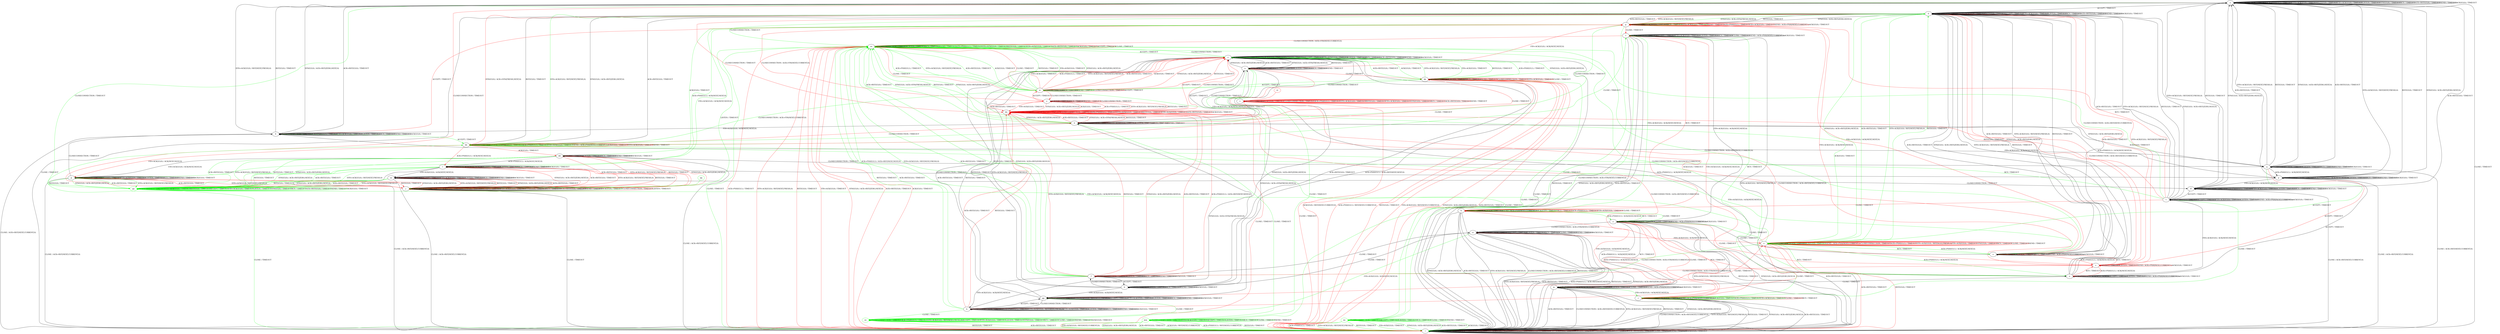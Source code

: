 digraph "" {
	graph ["Incoming time"=0.09321904182434082,
		"Outgoing time"=0.2519049644470215,
		Output="{'States': 44, 'Transitions': 659, 'Filename': '../results/tcp_preset_50/TCP_Windows8_Server-TCP_Windows8_Server-2.dot'}",
		Reference="{'States': 39, 'Transitions': 495, 'Filename': '../subjects/tcp/TCP_Windows8_Server.dot'}",
		Solver=yices,
		Updated="{'States': 39, 'Transitions': 495, 'Filename': '../subjects/tcp/TCP_Windows8_Server.dot'}",
		"f-measure"=0.682,
		precision=0.6752475247524753,
		recall=0.6888888888888889
	];
	a -> a	[key=0,
		label="CLOSECONNECTION / TIMEOUT"];
	a -> a	[key=1,
		label="ACK+PSH(V,V,1) / TIMEOUT"];
	a -> a	[key=2,
		label="SYN+ACK(V,V,0) / TIMEOUT"];
	a -> a	[key=3,
		label="RST(V,V,0) / TIMEOUT"];
	a -> a	[key=4,
		label="FIN+ACK(V,V,0) / TIMEOUT"];
	a -> a	[key=5,
		label="LISTEN / TIMEOUT"];
	a -> a	[key=6,
		label="SYN(V,V,0) / TIMEOUT"];
	a -> a	[key=7,
		label="RCV / TIMEOUT"];
	a -> a	[key=8,
		label="ACK+RST(V,V,0) / TIMEOUT"];
	a -> a	[key=9,
		label="SEND / TIMEOUT"];
	a -> a	[key=10,
		label="ACK(V,V,0) / TIMEOUT"];
	a -> d	[key=0,
		label="ACCEPT / TIMEOUT"];
	a -> i	[key=0,
		label="CLOSE / TIMEOUT"];
	b -> b	[key=0,
		label="ACCEPT / TIMEOUT"];
	b -> b	[key=1,
		label="LISTEN / TIMEOUT"];
	b -> b	[key=2,
		label="RCV / TIMEOUT"];
	b -> b	[key=3,
		label="SEND / TIMEOUT"];
	b -> b	[key=4,
		label="ACK(V,V,0) / TIMEOUT"];
	b -> f	[key=0,
		label="CLOSECONNECTION / TIMEOUT"];
	b -> z	[key=0,
		label="ACK+PSH(V,V,1) / ACK+RST(NEXT,NEXT,0)"];
	b -> z	[key=1,
		label="SYN+ACK(V,V,0) / RST(NEXT,FRESH,0)"];
	b -> z	[key=2,
		label="RST(V,V,0) / TIMEOUT"];
	b -> z	[key=3,
		label="SYN(V,V,0) / ACK+RST(ZERO,NEXT,0)"];
	b -> z	[key=4,
		label="ACK+RST(V,V,0) / TIMEOUT"];
	b -> cc	[key=0,
		label="CLOSE / TIMEOUT"];
	b -> gg	[key=0,
		label="FIN+ACK(V,V,0) / ACK(NEXT,NEXT,0)"];
	c -> c	[key=0,
		label="ACCEPT / TIMEOUT"];
	c -> c	[key=1,
		label="LISTEN / TIMEOUT"];
	c -> c	[key=2,
		label="SEND / ACK+PSH(NEXT,CURRENT,1)"];
	c -> c	[key=3,
		label="ACK(V,V,0) / TIMEOUT"];
	c -> c	[key=4,
		color=green,
		label="ACK+PSH(V,V,1) / TIMEOUT"];
	c -> c	[key=5,
		color=green,
		label="FIN+ACK(V,V,0) / TIMEOUT"];
	c -> c	[key=6,
		color=green,
		label="CLOSE / TIMEOUT"];
	c -> c	[key=7,
		color=red,
		label="RCV / TIMEOUT"];
	c -> i	[key=0,
		label="CLOSECONNECTION / ACK+RST(NEXT,CURRENT,0)"];
	c -> i	[key=1,
		label="SYN+ACK(V,V,0) / RST(NEXT,FRESH,0)"];
	c -> i	[key=2,
		label="RST(V,V,0) / TIMEOUT"];
	c -> i	[key=3,
		label="SYN(V,V,0) / ACK+RST(ZERO,NEXT,0)"];
	c -> i	[key=4,
		label="ACK+RST(V,V,0) / TIMEOUT"];
	c -> r	[key=0,
		color=green,
		label="RCV / TIMEOUT"];
	c -> r	[key=1,
		color=red,
		label="FIN+ACK(V,V,0) / ACK(NEXT,NEXT,0)"];
	c -> y	[key=0,
		color=red,
		label="ACK+PSH(V,V,1) / ACK(NEXT,NEXT,0)"];
	c -> y	[key=1,
		color=red,
		label="CLOSE / TIMEOUT"];
	d -> d	[key=0,
		label="ACK+PSH(V,V,1) / TIMEOUT"];
	d -> d	[key=1,
		label="SYN+ACK(V,V,0) / TIMEOUT"];
	d -> d	[key=2,
		label="RST(V,V,0) / TIMEOUT"];
	d -> d	[key=3,
		label="ACCEPT / TIMEOUT"];
	d -> d	[key=4,
		label="FIN+ACK(V,V,0) / TIMEOUT"];
	d -> d	[key=5,
		label="LISTEN / TIMEOUT"];
	d -> d	[key=6,
		label="RCV / TIMEOUT"];
	d -> d	[key=7,
		label="ACK+RST(V,V,0) / TIMEOUT"];
	d -> d	[key=8,
		label="SEND / TIMEOUT"];
	d -> d	[key=9,
		label="ACK(V,V,0) / TIMEOUT"];
	d -> g	[key=0,
		color=green,
		label="SYN(V,V,0) / ACK+SYN(FRESH,NEXT,0)"];
	d -> i	[key=0,
		label="CLOSE / TIMEOUT"];
	d -> bb	[key=0,
		color=red,
		label="SYN(V,V,0) / ACK+SYN(FRESH,NEXT,0)"];
	d -> ee	[key=0,
		color=green,
		label="CLOSECONNECTION / TIMEOUT"];
	d -> hh	[key=0,
		color=red,
		label="CLOSECONNECTION / TIMEOUT"];
	e -> e	[key=0,
		label="LISTEN / TIMEOUT"];
	e -> e	[key=1,
		label="RCV / TIMEOUT"];
	e -> e	[key=2,
		label="SEND / TIMEOUT"];
	e -> e	[key=3,
		color=red,
		label="CLOSECONNECTION / TIMEOUT"];
	e -> w	[key=0,
		color=red,
		label="ACCEPT / TIMEOUT"];
	e -> ee	[key=0,
		color=red,
		label="CLOSE / TIMEOUT"];
	e -> hh	[key=0,
		color=red,
		label="ACK+PSH(V,V,1) / TIMEOUT"];
	e -> hh	[key=1,
		color=red,
		label="SYN+ACK(V,V,0) / RST(NEXT,FRESH,0)"];
	e -> hh	[key=2,
		color=red,
		label="RST(V,V,0) / TIMEOUT"];
	e -> hh	[key=3,
		color=red,
		label="FIN+ACK(V,V,0) / TIMEOUT"];
	e -> hh	[key=4,
		color=red,
		label="SYN(V,V,0) / ACK+RST(ZERO,NEXT,0)"];
	e -> hh	[key=5,
		color=red,
		label="ACK+RST(V,V,0) / TIMEOUT"];
	e -> hh	[key=6,
		color=red,
		label="ACK(V,V,0) / TIMEOUT"];
	f -> b	[key=0,
		label="ACCEPT / TIMEOUT"];
	f -> f	[key=0,
		label="CLOSECONNECTION / TIMEOUT"];
	f -> f	[key=1,
		label="LISTEN / TIMEOUT"];
	f -> f	[key=2,
		label="RCV / TIMEOUT"];
	f -> f	[key=3,
		label="SEND / TIMEOUT"];
	f -> f	[key=4,
		label="ACK(V,V,0) / TIMEOUT"];
	f -> k	[key=0,
		label="FIN+ACK(V,V,0) / ACK(NEXT,NEXT,0)"];
	f -> cc	[key=0,
		label="CLOSE / TIMEOUT"];
	f -> ee	[key=0,
		color=green,
		label="ACK+PSH(V,V,1) / ACK+RST(NEXT,NEXT,0)"];
	f -> ee	[key=1,
		color=green,
		label="SYN+ACK(V,V,0) / RST(NEXT,FRESH,0)"];
	f -> ee	[key=2,
		color=green,
		label="RST(V,V,0) / TIMEOUT"];
	f -> ee	[key=3,
		color=green,
		label="SYN(V,V,0) / ACK+RST(ZERO,NEXT,0)"];
	f -> ee	[key=4,
		color=green,
		label="ACK+RST(V,V,0) / TIMEOUT"];
	f -> hh	[key=0,
		color=red,
		label="ACK+PSH(V,V,1) / ACK+RST(NEXT,NEXT,0)"];
	f -> hh	[key=1,
		color=red,
		label="SYN+ACK(V,V,0) / RST(NEXT,FRESH,0)"];
	f -> hh	[key=2,
		color=red,
		label="RST(V,V,0) / TIMEOUT"];
	f -> hh	[key=3,
		color=red,
		label="SYN(V,V,0) / ACK+RST(ZERO,NEXT,0)"];
	f -> hh	[key=4,
		color=red,
		label="ACK+RST(V,V,0) / TIMEOUT"];
	g -> d	[key=0,
		label="RST(V,V,0) / TIMEOUT"];
	g -> d	[key=1,
		label="SYN(V,V,0) / ACK+RST(ZERO,NEXT,0)"];
	g -> d	[key=2,
		label="ACK+RST(V,V,0) / TIMEOUT"];
	g -> d	[key=3,
		color=red,
		label="SYN+ACK(V,V,0) / RST(NEXT,FRESH,0)"];
	g -> e	[key=0,
		color=red,
		label="CLOSECONNECTION / ACK+FIN(NEXT,CURRENT,0)"];
	g -> g	[key=0,
		label="ACCEPT / TIMEOUT"];
	g -> g	[key=1,
		label="LISTEN / TIMEOUT"];
	g -> g	[key=2,
		label="RCV / TIMEOUT"];
	g -> g	[key=3,
		color=green,
		label="SYN+ACK(V,V,0) / TIMEOUT"];
	g -> g	[key=4,
		color=green,
		label="SEND / TIMEOUT"];
	g -> g	[key=5,
		color=red,
		label="ACK+PSH(V,V,1) / TIMEOUT"];
	g -> g	[key=6,
		color=red,
		label="FIN+ACK(V,V,0) / TIMEOUT"];
	g -> g	[key=7,
		color=red,
		label="SEND / ACK+PSH(NEXT,CURRENT,1)"];
	g -> g	[key=8,
		color=red,
		label="ACK(V,V,0) / TIMEOUT"];
	g -> l	[key=0,
		color=green,
		label="ACK+PSH(V,V,1) / ACK(NEXT,NEXT,0)"];
	g -> r	[key=0,
		color=red,
		label="CLOSE / TIMEOUT"];
	g -> dd	[key=0,
		color=green,
		label="ACK(V,V,0) / TIMEOUT"];
	g -> ii	[key=0,
		color=green,
		label="CLOSECONNECTION / TIMEOUT"];
	g -> jj	[key=0,
		color=green,
		label="FIN+ACK(V,V,0) / ACK(NEXT,NEXT,0)"];
	mm	[color=green];
	g -> mm	[key=0,
		color=green,
		label="CLOSE / TIMEOUT"];
	h -> h	[key=0,
		label="ACCEPT / TIMEOUT"];
	h -> h	[key=1,
		label="LISTEN / TIMEOUT"];
	h -> h	[key=2,
		label="SEND / ACK+PSH(NEXT,CURRENT,1)"];
	h -> h	[key=3,
		label="ACK(V,V,0) / TIMEOUT"];
	h -> h	[key=4,
		color=green,
		label="RCV / TIMEOUT"];
	h -> h	[key=5,
		color=red,
		label="ACK+PSH(V,V,1) / TIMEOUT"];
	h -> h	[key=6,
		color=red,
		label="FIN+ACK(V,V,0) / TIMEOUT"];
	h -> h	[key=7,
		color=red,
		label="CLOSE / TIMEOUT"];
	h -> i	[key=0,
		label="CLOSECONNECTION / ACK+RST(NEXT,CURRENT,0)"];
	h -> i	[key=1,
		label="SYN+ACK(V,V,0) / RST(NEXT,FRESH,0)"];
	h -> i	[key=2,
		label="RST(V,V,0) / TIMEOUT"];
	h -> i	[key=3,
		label="SYN(V,V,0) / ACK+RST(ZERO,NEXT,0)"];
	h -> i	[key=4,
		label="ACK+RST(V,V,0) / TIMEOUT"];
	h -> r	[key=0,
		color=green,
		label="FIN+ACK(V,V,0) / ACK(NEXT,NEXT,0)"];
	h -> r	[key=1,
		color=red,
		label="RCV / TIMEOUT"];
	h -> y	[key=0,
		color=green,
		label="ACK+PSH(V,V,1) / ACK(NEXT,NEXT,0)"];
	h -> y	[key=1,
		color=green,
		label="CLOSE / TIMEOUT"];
	i -> i	[key=0,
		label="CLOSECONNECTION / TIMEOUT"];
	i -> i	[key=1,
		label="ACK+PSH(V,V,1) / TIMEOUT"];
	i -> i	[key=2,
		label="SYN+ACK(V,V,0) / TIMEOUT"];
	i -> i	[key=3,
		label="RST(V,V,0) / TIMEOUT"];
	i -> i	[key=4,
		label="ACCEPT / TIMEOUT"];
	i -> i	[key=5,
		label="FIN+ACK(V,V,0) / TIMEOUT"];
	i -> i	[key=6,
		label="LISTEN / TIMEOUT"];
	i -> i	[key=7,
		label="SYN(V,V,0) / TIMEOUT"];
	i -> i	[key=8,
		label="RCV / TIMEOUT"];
	i -> i	[key=9,
		label="ACK+RST(V,V,0) / TIMEOUT"];
	i -> i	[key=10,
		label="CLOSE / TIMEOUT"];
	i -> i	[key=11,
		label="SEND / TIMEOUT"];
	i -> i	[key=12,
		label="ACK(V,V,0) / TIMEOUT"];
	j -> a	[key=0,
		color=red,
		label="CLOSECONNECTION / TIMEOUT"];
	j -> i	[key=0,
		label="CLOSE / TIMEOUT"];
	j -> j	[key=0,
		label="ACK+PSH(V,V,1) / TIMEOUT"];
	j -> j	[key=1,
		label="SYN+ACK(V,V,0) / TIMEOUT"];
	j -> j	[key=2,
		label="RST(V,V,0) / TIMEOUT"];
	j -> j	[key=3,
		label="ACCEPT / TIMEOUT"];
	j -> j	[key=4,
		label="FIN+ACK(V,V,0) / TIMEOUT"];
	j -> j	[key=5,
		label="SYN(V,V,0) / TIMEOUT"];
	j -> j	[key=6,
		label="RCV / TIMEOUT"];
	j -> j	[key=7,
		label="ACK+RST(V,V,0) / TIMEOUT"];
	j -> j	[key=8,
		label="SEND / TIMEOUT"];
	j -> j	[key=9,
		label="ACK(V,V,0) / TIMEOUT"];
	j -> j	[key=10,
		color=green,
		label="CLOSECONNECTION / TIMEOUT"];
	j -> j	[key=11,
		color=red,
		label="LISTEN / TIMEOUT"];
	j -> ee	[key=0,
		color=green,
		label="LISTEN / TIMEOUT"];
	k -> k	[key=0,
		label="CLOSECONNECTION / TIMEOUT"];
	k -> k	[key=1,
		label="ACK+PSH(V,V,1) / TIMEOUT"];
	k -> k	[key=2,
		label="SYN+ACK(V,V,0) / RST(NEXT,FRESH,0)"];
	k -> k	[key=3,
		label="FIN+ACK(V,V,0) / TIMEOUT"];
	k -> k	[key=4,
		label="LISTEN / TIMEOUT"];
	k -> k	[key=5,
		label="RCV / TIMEOUT"];
	k -> k	[key=6,
		label="SEND / TIMEOUT"];
	k -> k	[key=7,
		label="ACK(V,V,0) / TIMEOUT"];
	k -> x	[key=0,
		color=red,
		label="CLOSE / TIMEOUT"];
	k -> ee	[key=0,
		color=green,
		label="RST(V,V,0) / TIMEOUT"];
	k -> ee	[key=1,
		color=green,
		label="ACK+RST(V,V,0) / TIMEOUT"];
	k -> gg	[key=0,
		label="ACCEPT / TIMEOUT"];
	k -> hh	[key=0,
		color=red,
		label="RST(V,V,0) / TIMEOUT"];
	k -> hh	[key=1,
		color=red,
		label="ACK+RST(V,V,0) / TIMEOUT"];
	k -> ii	[key=0,
		label="SYN(V,V,0) / ACK+SYN(FRESH,NEXT,0)"];
	oo	[color=green];
	k -> oo	[key=0,
		color=green,
		label="CLOSE / TIMEOUT"];
	l -> i	[key=0,
		label="CLOSE / ACK+RST(NEXT,CURRENT,0)"];
	l -> j	[key=0,
		color=red,
		label="SYN+ACK(V,V,0) / RST(NEXT,FRESH,0)"];
	l -> j	[key=1,
		color=red,
		label="RST(V,V,0) / TIMEOUT"];
	l -> j	[key=2,
		color=red,
		label="SYN(V,V,0) / ACK+RST(ZERO,NEXT,0)"];
	l -> j	[key=3,
		color=red,
		label="ACK+RST(V,V,0) / TIMEOUT"];
	l -> l	[key=0,
		label="ACK+PSH(V,V,1) / ACK(NEXT,NEXT,0)"];
	l -> l	[key=1,
		label="ACCEPT / TIMEOUT"];
	l -> l	[key=2,
		label="LISTEN / TIMEOUT"];
	l -> l	[key=3,
		label="RCV / TIMEOUT"];
	l -> l	[key=4,
		label="SEND / TIMEOUT"];
	l -> l	[key=5,
		label="ACK(V,V,0) / TIMEOUT"];
	l -> p	[key=0,
		label="CLOSECONNECTION / TIMEOUT"];
	l -> aa	[key=0,
		label="FIN+ACK(V,V,0) / ACK(NEXT,NEXT,0)"];
	pp	[color=green];
	l -> pp	[key=0,
		color=green,
		label="SYN+ACK(V,V,0) / RST(NEXT,FRESH,0)"];
	l -> pp	[key=1,
		color=green,
		label="RST(V,V,0) / TIMEOUT"];
	l -> pp	[key=2,
		color=green,
		label="SYN(V,V,0) / ACK+RST(ZERO,NEXT,0)"];
	l -> pp	[key=3,
		color=green,
		label="ACK+RST(V,V,0) / TIMEOUT"];
	m -> c	[key=0,
		color=green,
		label="FIN+ACK(V,V,0) / ACK(NEXT,NEXT,0)"];
	m -> h	[key=0,
		color=red,
		label="FIN+ACK(V,V,0) / ACK(NEXT,NEXT,0)"];
	m -> i	[key=0,
		label="CLOSECONNECTION / ACK+RST(NEXT,CURRENT,0)"];
	m -> i	[key=1,
		label="SYN+ACK(V,V,0) / RST(NEXT,FRESH,0)"];
	m -> i	[key=2,
		label="RST(V,V,0) / TIMEOUT"];
	m -> i	[key=3,
		label="SYN(V,V,0) / ACK+RST(ZERO,NEXT,0)"];
	m -> i	[key=4,
		label="ACK+RST(V,V,0) / TIMEOUT"];
	m -> m	[key=0,
		label="ACK+PSH(V,V,1) / ACK(NEXT,NEXT,0)"];
	m -> m	[key=1,
		label="ACCEPT / TIMEOUT"];
	m -> m	[key=2,
		label="LISTEN / TIMEOUT"];
	m -> m	[key=3,
		label="CLOSE / TIMEOUT"];
	m -> m	[key=4,
		label="SEND / ACK+PSH(NEXT,CURRENT,1)"];
	m -> m	[key=5,
		label="ACK(V,V,0) / TIMEOUT"];
	m -> y	[key=0,
		label="RCV / TIMEOUT"];
	n -> d	[key=0,
		label="SYN+ACK(V,V,0) / RST(NEXT,FRESH,0)"];
	n -> d	[key=1,
		label="RST(V,V,0) / TIMEOUT"];
	n -> d	[key=2,
		label="SYN(V,V,0) / ACK+RST(ZERO,NEXT,0)"];
	n -> d	[key=3,
		label="ACK+RST(V,V,0) / TIMEOUT"];
	n -> m	[key=0,
		label="CLOSE / TIMEOUT"];
	n -> n	[key=0,
		label="ACK+PSH(V,V,1) / ACK(NEXT,NEXT,0)"];
	n -> n	[key=1,
		label="ACCEPT / TIMEOUT"];
	n -> n	[key=2,
		label="LISTEN / TIMEOUT"];
	n -> n	[key=3,
		label="SEND / ACK+PSH(NEXT,CURRENT,1)"];
	n -> n	[key=4,
		label="ACK(V,V,0) / TIMEOUT"];
	n -> s	[key=0,
		color=red,
		label="RCV / TIMEOUT"];
	n -> t	[key=0,
		label="FIN+ACK(V,V,0) / ACK(NEXT,NEXT,0)"];
	n -> x	[key=0,
		color=green,
		label="RCV / TIMEOUT"];
	n -> ee	[key=0,
		color=green,
		label="CLOSECONNECTION / ACK+RST(NEXT,CURRENT,0)"];
	n -> hh	[key=0,
		color=red,
		label="CLOSECONNECTION / ACK+RST(NEXT,CURRENT,0)"];
	o -> d	[key=0,
		label="SYN+ACK(V,V,0) / RST(NEXT,FRESH,0)"];
	o -> d	[key=1,
		label="RST(V,V,0) / TIMEOUT"];
	o -> d	[key=2,
		label="SYN(V,V,0) / ACK+RST(ZERO,NEXT,0)"];
	o -> d	[key=3,
		label="ACK+RST(V,V,0) / TIMEOUT"];
	o -> g	[key=0,
		color=red,
		label="FIN+ACK(V,V,0) / ACK(NEXT,NEXT,0)"];
	o -> o	[key=0,
		label="ACCEPT / TIMEOUT"];
	o -> o	[key=1,
		label="LISTEN / TIMEOUT"];
	o -> o	[key=2,
		label="RCV / TIMEOUT"];
	o -> o	[key=3,
		label="SEND / ACK+PSH(NEXT,CURRENT,1)"];
	o -> o	[key=4,
		label="ACK(V,V,0) / TIMEOUT"];
	o -> s	[key=0,
		color=red,
		label="ACK+PSH(V,V,1) / ACK(NEXT,NEXT,0)"];
	o -> x	[key=0,
		color=green,
		label="ACK+PSH(V,V,1) / ACK(NEXT,NEXT,0)"];
	o -> y	[key=0,
		label="CLOSE / TIMEOUT"];
	o -> bb	[key=0,
		color=green,
		label="FIN+ACK(V,V,0) / ACK(NEXT,NEXT,0)"];
	o -> ee	[key=0,
		color=green,
		label="CLOSECONNECTION / ACK+RST(NEXT,CURRENT,0)"];
	o -> hh	[key=0,
		color=red,
		label="CLOSECONNECTION / ACK+RST(NEXT,CURRENT,0)"];
	p -> a	[key=0,
		label="SYN+ACK(V,V,0) / RST(NEXT,FRESH,0)"];
	p -> a	[key=1,
		label="RST(V,V,0) / TIMEOUT"];
	p -> a	[key=2,
		label="SYN(V,V,0) / ACK+RST(ZERO,NEXT,0)"];
	p -> a	[key=3,
		label="ACK+RST(V,V,0) / TIMEOUT"];
	p -> i	[key=0,
		label="CLOSE / ACK+RST(NEXT,CURRENT,0)"];
	p -> n	[key=0,
		label="ACCEPT / TIMEOUT"];
	p -> p	[key=0,
		label="CLOSECONNECTION / TIMEOUT"];
	p -> p	[key=1,
		label="ACK+PSH(V,V,1) / ACK(NEXT,NEXT,0)"];
	p -> p	[key=2,
		label="LISTEN / TIMEOUT"];
	p -> p	[key=3,
		label="RCV / TIMEOUT"];
	p -> p	[key=4,
		label="SEND / TIMEOUT"];
	p -> p	[key=5,
		label="ACK(V,V,0) / TIMEOUT"];
	p -> ff	[key=0,
		label="FIN+ACK(V,V,0) / ACK(NEXT,NEXT,0)"];
	q -> a	[key=0,
		label="SYN+ACK(V,V,0) / RST(NEXT,FRESH,0)"];
	q -> a	[key=1,
		label="RST(V,V,0) / TIMEOUT"];
	q -> a	[key=2,
		label="SYN(V,V,0) / ACK+RST(ZERO,NEXT,0)"];
	q -> a	[key=3,
		label="ACK+RST(V,V,0) / TIMEOUT"];
	q -> i	[key=0,
		label="CLOSE / ACK+RST(NEXT,CURRENT,0)"];
	q -> p	[key=0,
		label="ACK+PSH(V,V,1) / ACK(NEXT,NEXT,0)"];
	q -> q	[key=0,
		label="CLOSECONNECTION / TIMEOUT"];
	q -> q	[key=1,
		label="LISTEN / TIMEOUT"];
	q -> q	[key=2,
		label="RCV / TIMEOUT"];
	q -> q	[key=3,
		label="SEND / TIMEOUT"];
	q -> q	[key=4,
		label="ACK(V,V,0) / TIMEOUT"];
	q -> s	[key=0,
		color=red,
		label="ACCEPT / TIMEOUT"];
	q -> x	[key=0,
		color=green,
		label="ACCEPT / TIMEOUT"];
	q -> ll	[key=0,
		label="FIN+ACK(V,V,0) / ACK(NEXT,NEXT,0)"];
	r -> i	[key=0,
		label="SYN+ACK(V,V,0) / RST(NEXT,FRESH,0)"];
	r -> i	[key=1,
		label="RST(V,V,0) / TIMEOUT"];
	r -> i	[key=2,
		label="SYN(V,V,0) / ACK+RST(ZERO,NEXT,0)"];
	r -> i	[key=3,
		label="ACK+RST(V,V,0) / TIMEOUT"];
	r -> r	[key=0,
		label="ACK+PSH(V,V,1) / TIMEOUT"];
	r -> r	[key=1,
		label="ACCEPT / TIMEOUT"];
	r -> r	[key=2,
		label="FIN+ACK(V,V,0) / TIMEOUT"];
	r -> r	[key=3,
		label="LISTEN / TIMEOUT"];
	r -> r	[key=4,
		label="RCV / TIMEOUT"];
	r -> r	[key=5,
		label="CLOSE / TIMEOUT"];
	r -> r	[key=6,
		label="SEND / ACK+PSH(NEXT,CURRENT,1)"];
	r -> r	[key=7,
		label="ACK(V,V,0) / TIMEOUT"];
	r -> ee	[key=0,
		color=red,
		label="CLOSECONNECTION / ACK+FIN(NEXT,CURRENT,0)"];
	nn	[color=green];
	r -> nn	[key=0,
		color=green,
		label="CLOSECONNECTION / ACK+FIN(NEXT,CURRENT,0)"];
	s -> d	[key=0,
		color=red,
		label="SYN+ACK(V,V,0) / RST(NEXT,FRESH,0)"];
	s -> d	[key=1,
		color=red,
		label="RST(V,V,0) / TIMEOUT"];
	s -> d	[key=2,
		color=red,
		label="SYN(V,V,0) / ACK+RST(ZERO,NEXT,0)"];
	s -> d	[key=3,
		color=red,
		label="ACK+RST(V,V,0) / TIMEOUT"];
	s -> f	[key=0,
		color=red,
		label="CLOSECONNECTION / ACK+FIN(NEXT,CURRENT,0)"];
	s -> g	[key=0,
		color=red,
		label="FIN+ACK(V,V,0) / ACK(NEXT,NEXT,0)"];
	s -> n	[key=0,
		color=red,
		label="ACK+PSH(V,V,1) / ACK(NEXT,NEXT,0)"];
	s -> o	[key=0,
		color=red,
		label="RCV / TIMEOUT"];
	s -> s	[key=0,
		label="ACCEPT / TIMEOUT"];
	s -> s	[key=1,
		label="LISTEN / TIMEOUT"];
	s -> s	[key=2,
		color=red,
		label="SEND / ACK+PSH(NEXT,CURRENT,1)"];
	s -> s	[key=3,
		color=red,
		label="ACK(V,V,0) / TIMEOUT"];
	s -> y	[key=0,
		color=red,
		label="CLOSE / TIMEOUT"];
	t -> c	[key=0,
		color=green,
		label="CLOSE / TIMEOUT"];
	t -> d	[key=0,
		label="SYN+ACK(V,V,0) / RST(NEXT,FRESH,0)"];
	t -> d	[key=1,
		label="RST(V,V,0) / TIMEOUT"];
	t -> d	[key=2,
		label="SYN(V,V,0) / ACK+RST(ZERO,NEXT,0)"];
	t -> d	[key=3,
		label="ACK+RST(V,V,0) / TIMEOUT"];
	t -> g	[key=0,
		color=red,
		label="RCV / TIMEOUT"];
	t -> h	[key=0,
		color=red,
		label="CLOSE / TIMEOUT"];
	t -> t	[key=0,
		label="ACK+PSH(V,V,1) / TIMEOUT"];
	t -> t	[key=1,
		label="ACCEPT / TIMEOUT"];
	t -> t	[key=2,
		label="FIN+ACK(V,V,0) / TIMEOUT"];
	t -> t	[key=3,
		label="LISTEN / TIMEOUT"];
	t -> t	[key=4,
		label="SEND / ACK+PSH(NEXT,CURRENT,1)"];
	t -> t	[key=5,
		label="ACK(V,V,0) / TIMEOUT"];
	t -> bb	[key=0,
		color=green,
		label="RCV / TIMEOUT"];
	t -> ee	[key=0,
		color=green,
		label="CLOSECONNECTION / ACK+RST(NEXT,CURRENT,0)"];
	t -> hh	[key=0,
		color=red,
		label="CLOSECONNECTION / ACK+RST(NEXT,CURRENT,0)"];
	u -> g	[key=0,
		color=red,
		label="FIN+ACK(V,V,0) / ACK(NEXT,NEXT,0)"];
	u -> n	[key=0,
		label="ACK+PSH(V,V,1) / ACK(NEXT,NEXT,0)"];
	u -> s	[key=0,
		color=red,
		label="ACK(V,V,0) / TIMEOUT"];
	u -> u	[key=0,
		label="SYN+ACK(V,V,0) / TIMEOUT"];
	u -> u	[key=1,
		label="ACCEPT / TIMEOUT"];
	u -> u	[key=2,
		label="LISTEN / TIMEOUT"];
	u -> u	[key=3,
		label="RCV / TIMEOUT"];
	u -> u	[key=4,
		label="SEND / TIMEOUT"];
	u -> x	[key=0,
		color=green,
		label="ACK(V,V,0) / TIMEOUT"];
	u -> z	[key=0,
		label="RST(V,V,0) / TIMEOUT"];
	u -> z	[key=1,
		label="SYN(V,V,0) / ACK+RST(ZERO,NEXT,0)"];
	u -> z	[key=2,
		label="ACK+RST(V,V,0) / TIMEOUT"];
	u -> bb	[key=0,
		color=green,
		label="FIN+ACK(V,V,0) / ACK(NEXT,NEXT,0)"];
	u -> ii	[key=0,
		label="CLOSECONNECTION / TIMEOUT"];
	u -> kk	[key=0,
		color=red,
		label="CLOSE / TIMEOUT"];
	u -> mm	[key=0,
		color=green,
		label="CLOSE / TIMEOUT"];
	v -> i	[key=0,
		color=red,
		label="CLOSE / TIMEOUT"];
	v -> v	[key=0,
		label="ACCEPT / TIMEOUT"];
	v -> v	[key=1,
		label="ACK(V,V,0) / TIMEOUT"];
	v -> v	[key=2,
		color=red,
		label="CLOSECONNECTION / TIMEOUT"];
	v -> v	[key=3,
		color=red,
		label="ACK+PSH(V,V,1) / TIMEOUT"];
	v -> v	[key=4,
		color=red,
		label="SYN+ACK(V,V,0) / TIMEOUT"];
	v -> v	[key=5,
		color=red,
		label="RST(V,V,0) / TIMEOUT"];
	v -> v	[key=6,
		color=red,
		label="FIN+ACK(V,V,0) / TIMEOUT"];
	v -> v	[key=7,
		color=red,
		label="SYN(V,V,0) / TIMEOUT"];
	v -> v	[key=8,
		color=red,
		label="RCV / TIMEOUT"];
	v -> v	[key=9,
		color=red,
		label="ACK+RST(V,V,0) / TIMEOUT"];
	v -> v	[key=10,
		color=red,
		label="SEND / TIMEOUT"];
	v -> hh	[key=0,
		color=red,
		label="LISTEN / TIMEOUT"];
	w -> e	[key=0,
		color=red,
		label="CLOSECONNECTION / TIMEOUT"];
	w -> w	[key=0,
		label="LISTEN / TIMEOUT"];
	w -> w	[key=1,
		label="RCV / TIMEOUT"];
	w -> w	[key=2,
		label="SEND / TIMEOUT"];
	w -> w	[key=3,
		color=green,
		label="CLOSECONNECTION / TIMEOUT"];
	w -> w	[key=4,
		color=red,
		label="ACCEPT / TIMEOUT"];
	w -> z	[key=0,
		color=red,
		label="ACK+PSH(V,V,1) / TIMEOUT"];
	w -> z	[key=1,
		color=red,
		label="SYN+ACK(V,V,0) / RST(NEXT,FRESH,0)"];
	w -> z	[key=2,
		color=red,
		label="RST(V,V,0) / TIMEOUT"];
	w -> z	[key=3,
		color=red,
		label="FIN+ACK(V,V,0) / TIMEOUT"];
	w -> z	[key=4,
		color=red,
		label="SYN(V,V,0) / ACK+RST(ZERO,NEXT,0)"];
	w -> z	[key=5,
		color=red,
		label="ACK+RST(V,V,0) / TIMEOUT"];
	w -> z	[key=6,
		color=red,
		label="ACK(V,V,0) / TIMEOUT"];
	w -> ee	[key=0,
		color=green,
		label="ACK+PSH(V,V,1) / TIMEOUT"];
	w -> ee	[key=1,
		color=green,
		label="SYN+ACK(V,V,0) / RST(NEXT,FRESH,0)"];
	w -> ee	[key=2,
		color=green,
		label="RST(V,V,0) / TIMEOUT"];
	w -> ee	[key=3,
		color=green,
		label="FIN+ACK(V,V,0) / TIMEOUT"];
	w -> ee	[key=4,
		color=green,
		label="SYN(V,V,0) / ACK+RST(ZERO,NEXT,0)"];
	w -> ee	[key=5,
		color=green,
		label="ACK+RST(V,V,0) / TIMEOUT"];
	w -> ee	[key=6,
		color=green,
		label="ACK(V,V,0) / TIMEOUT"];
	w -> ee	[key=7,
		color=red,
		label="CLOSE / TIMEOUT"];
	w -> kk	[key=0,
		color=green,
		label="ACCEPT / TIMEOUT"];
	w -> nn	[key=0,
		color=green,
		label="CLOSE / TIMEOUT"];
	x -> d	[key=0,
		color=green,
		label="SYN+ACK(V,V,0) / RST(NEXT,FRESH,0)"];
	x -> d	[key=1,
		color=green,
		label="RST(V,V,0) / TIMEOUT"];
	x -> d	[key=2,
		color=green,
		label="SYN(V,V,0) / ACK+RST(ZERO,NEXT,0)"];
	x -> d	[key=3,
		color=green,
		label="ACK+RST(V,V,0) / TIMEOUT"];
	x -> f	[key=0,
		color=green,
		label="CLOSECONNECTION / ACK+FIN(NEXT,CURRENT,0)"];
	x -> i	[key=0,
		color=red,
		label="RST(V,V,0) / TIMEOUT"];
	x -> i	[key=1,
		color=red,
		label="ACK+RST(V,V,0) / TIMEOUT"];
	x -> n	[key=0,
		color=green,
		label="ACK+PSH(V,V,1) / ACK(NEXT,NEXT,0)"];
	x -> o	[key=0,
		color=green,
		label="RCV / TIMEOUT"];
	x -> x	[key=0,
		label="ACCEPT / TIMEOUT"];
	x -> x	[key=1,
		label="LISTEN / TIMEOUT"];
	x -> x	[key=2,
		label="ACK(V,V,0) / TIMEOUT"];
	x -> x	[key=3,
		color=green,
		label="SEND / ACK+PSH(NEXT,CURRENT,1)"];
	x -> x	[key=4,
		color=red,
		label="CLOSECONNECTION / TIMEOUT"];
	x -> x	[key=5,
		color=red,
		label="ACK+PSH(V,V,1) / TIMEOUT"];
	x -> x	[key=6,
		color=red,
		label="SYN+ACK(V,V,0) / RST(NEXT,FRESH,0)"];
	x -> x	[key=7,
		color=red,
		label="FIN+ACK(V,V,0) / TIMEOUT"];
	x -> x	[key=8,
		color=red,
		label="SYN(V,V,0) / TIMEOUT"];
	x -> x	[key=9,
		color=red,
		label="RCV / TIMEOUT"];
	x -> x	[key=10,
		color=red,
		label="CLOSE / TIMEOUT"];
	x -> x	[key=11,
		color=red,
		label="SEND / TIMEOUT"];
	x -> y	[key=0,
		color=green,
		label="CLOSE / TIMEOUT"];
	x -> bb	[key=0,
		color=green,
		label="FIN+ACK(V,V,0) / ACK(NEXT,NEXT,0)"];
	y -> c	[key=0,
		color=red,
		label="RCV / TIMEOUT"];
	y -> h	[key=0,
		color=green,
		label="RCV / TIMEOUT"];
	y -> i	[key=0,
		label="SYN+ACK(V,V,0) / RST(NEXT,FRESH,0)"];
	y -> i	[key=1,
		label="RST(V,V,0) / TIMEOUT"];
	y -> i	[key=2,
		label="SYN(V,V,0) / ACK+RST(ZERO,NEXT,0)"];
	y -> i	[key=3,
		label="ACK+RST(V,V,0) / TIMEOUT"];
	y -> m	[key=0,
		label="ACK+PSH(V,V,1) / ACK(NEXT,NEXT,0)"];
	y -> r	[key=0,
		label="FIN+ACK(V,V,0) / ACK(NEXT,NEXT,0)"];
	y -> y	[key=0,
		label="ACCEPT / TIMEOUT"];
	y -> y	[key=1,
		label="LISTEN / TIMEOUT"];
	y -> y	[key=2,
		label="CLOSE / TIMEOUT"];
	y -> y	[key=3,
		label="SEND / ACK+PSH(NEXT,CURRENT,1)"];
	y -> y	[key=4,
		label="ACK(V,V,0) / TIMEOUT"];
	y -> cc	[key=0,
		label="CLOSECONNECTION / ACK+FIN(NEXT,CURRENT,0)"];
	z -> i	[key=0,
		label="CLOSE / TIMEOUT"];
	z -> u	[key=0,
		label="SYN(V,V,0) / ACK+SYN(FRESH,NEXT,0)"];
	z -> z	[key=0,
		label="ACK+PSH(V,V,1) / TIMEOUT"];
	z -> z	[key=1,
		label="SYN+ACK(V,V,0) / TIMEOUT"];
	z -> z	[key=2,
		label="RST(V,V,0) / TIMEOUT"];
	z -> z	[key=3,
		label="ACCEPT / TIMEOUT"];
	z -> z	[key=4,
		label="FIN+ACK(V,V,0) / TIMEOUT"];
	z -> z	[key=5,
		label="LISTEN / TIMEOUT"];
	z -> z	[key=6,
		label="RCV / TIMEOUT"];
	z -> z	[key=7,
		label="ACK+RST(V,V,0) / TIMEOUT"];
	z -> z	[key=8,
		label="SEND / TIMEOUT"];
	z -> z	[key=9,
		label="ACK(V,V,0) / TIMEOUT"];
	z -> ee	[key=0,
		color=green,
		label="CLOSECONNECTION / TIMEOUT"];
	z -> hh	[key=0,
		color=red,
		label="CLOSECONNECTION / TIMEOUT"];
	aa -> i	[key=0,
		label="CLOSE / ACK+RST(NEXT,CURRENT,0)"];
	aa -> j	[key=0,
		color=red,
		label="SYN+ACK(V,V,0) / RST(NEXT,FRESH,0)"];
	aa -> j	[key=1,
		color=red,
		label="RST(V,V,0) / TIMEOUT"];
	aa -> j	[key=2,
		color=red,
		label="SYN(V,V,0) / ACK+RST(ZERO,NEXT,0)"];
	aa -> j	[key=3,
		color=red,
		label="ACK+RST(V,V,0) / TIMEOUT"];
	aa -> aa	[key=0,
		label="ACK+PSH(V,V,1) / TIMEOUT"];
	aa -> aa	[key=1,
		label="ACCEPT / TIMEOUT"];
	aa -> aa	[key=2,
		label="FIN+ACK(V,V,0) / TIMEOUT"];
	aa -> aa	[key=3,
		label="LISTEN / TIMEOUT"];
	aa -> aa	[key=4,
		label="RCV / TIMEOUT"];
	aa -> aa	[key=5,
		label="SEND / TIMEOUT"];
	aa -> aa	[key=6,
		label="ACK(V,V,0) / TIMEOUT"];
	aa -> ff	[key=0,
		label="CLOSECONNECTION / TIMEOUT"];
	aa -> pp	[key=0,
		color=green,
		label="SYN+ACK(V,V,0) / RST(NEXT,FRESH,0)"];
	aa -> pp	[key=1,
		color=green,
		label="RST(V,V,0) / TIMEOUT"];
	aa -> pp	[key=2,
		color=green,
		label="SYN(V,V,0) / ACK+RST(ZERO,NEXT,0)"];
	aa -> pp	[key=3,
		color=green,
		label="ACK+RST(V,V,0) / TIMEOUT"];
	bb -> d	[key=0,
		label="RST(V,V,0) / TIMEOUT"];
	bb -> d	[key=1,
		label="SYN(V,V,0) / ACK+RST(ZERO,NEXT,0)"];
	bb -> d	[key=2,
		label="ACK+RST(V,V,0) / TIMEOUT"];
	bb -> d	[key=3,
		color=green,
		label="SYN+ACK(V,V,0) / RST(NEXT,FRESH,0)"];
	bb -> l	[key=0,
		color=red,
		label="ACK+PSH(V,V,1) / ACK(NEXT,NEXT,0)"];
	bb -> r	[key=0,
		color=green,
		label="CLOSE / TIMEOUT"];
	bb -> w	[key=0,
		color=green,
		label="CLOSECONNECTION / ACK+FIN(NEXT,CURRENT,0)"];
	bb -> bb	[key=0,
		label="ACCEPT / TIMEOUT"];
	bb -> bb	[key=1,
		label="LISTEN / TIMEOUT"];
	bb -> bb	[key=2,
		label="RCV / TIMEOUT"];
	bb -> bb	[key=3,
		color=green,
		label="ACK+PSH(V,V,1) / TIMEOUT"];
	bb -> bb	[key=4,
		color=green,
		label="FIN+ACK(V,V,0) / TIMEOUT"];
	bb -> bb	[key=5,
		color=green,
		label="SEND / ACK+PSH(NEXT,CURRENT,1)"];
	bb -> bb	[key=6,
		color=green,
		label="ACK(V,V,0) / TIMEOUT"];
	bb -> bb	[key=7,
		color=red,
		label="SYN+ACK(V,V,0) / TIMEOUT"];
	bb -> bb	[key=8,
		color=red,
		label="SEND / TIMEOUT"];
	bb -> dd	[key=0,
		color=red,
		label="ACK(V,V,0) / TIMEOUT"];
	bb -> ii	[key=0,
		color=red,
		label="CLOSECONNECTION / TIMEOUT"];
	bb -> jj	[key=0,
		color=red,
		label="FIN+ACK(V,V,0) / ACK(NEXT,NEXT,0)"];
	bb -> kk	[key=0,
		color=red,
		label="CLOSE / TIMEOUT"];
	cc -> i	[key=0,
		label="ACK+PSH(V,V,1) / ACK+RST(NEXT,NEXT,0)"];
	cc -> i	[key=1,
		label="SYN+ACK(V,V,0) / RST(NEXT,FRESH,0)"];
	cc -> i	[key=2,
		label="RST(V,V,0) / TIMEOUT"];
	cc -> i	[key=3,
		label="SYN(V,V,0) / ACK+RST(ZERO,NEXT,0)"];
	cc -> i	[key=4,
		label="ACK+RST(V,V,0) / TIMEOUT"];
	cc -> x	[key=0,
		color=red,
		label="FIN+ACK(V,V,0) / ACK(NEXT,NEXT,0)"];
	cc -> cc	[key=0,
		label="CLOSECONNECTION / TIMEOUT"];
	cc -> cc	[key=1,
		label="ACCEPT / TIMEOUT"];
	cc -> cc	[key=2,
		label="LISTEN / TIMEOUT"];
	cc -> cc	[key=3,
		label="RCV / TIMEOUT"];
	cc -> cc	[key=4,
		label="CLOSE / TIMEOUT"];
	cc -> cc	[key=5,
		label="SEND / TIMEOUT"];
	cc -> cc	[key=6,
		label="ACK(V,V,0) / TIMEOUT"];
	cc -> oo	[key=0,
		color=green,
		label="FIN+ACK(V,V,0) / ACK(NEXT,NEXT,0)"];
	dd -> i	[key=0,
		label="CLOSE / ACK+RST(NEXT,CURRENT,0)"];
	dd -> j	[key=0,
		color=red,
		label="SYN+ACK(V,V,0) / RST(NEXT,FRESH,0)"];
	dd -> j	[key=1,
		color=red,
		label="RST(V,V,0) / TIMEOUT"];
	dd -> j	[key=2,
		color=red,
		label="SYN(V,V,0) / ACK+RST(ZERO,NEXT,0)"];
	dd -> j	[key=3,
		color=red,
		label="ACK+RST(V,V,0) / TIMEOUT"];
	dd -> l	[key=0,
		label="ACK+PSH(V,V,1) / ACK(NEXT,NEXT,0)"];
	dd -> q	[key=0,
		label="CLOSECONNECTION / TIMEOUT"];
	dd -> dd	[key=0,
		label="ACCEPT / TIMEOUT"];
	dd -> dd	[key=1,
		label="LISTEN / TIMEOUT"];
	dd -> dd	[key=2,
		label="RCV / TIMEOUT"];
	dd -> dd	[key=3,
		label="SEND / TIMEOUT"];
	dd -> dd	[key=4,
		label="ACK(V,V,0) / TIMEOUT"];
	dd -> jj	[key=0,
		label="FIN+ACK(V,V,0) / ACK(NEXT,NEXT,0)"];
	dd -> pp	[key=0,
		color=green,
		label="SYN+ACK(V,V,0) / RST(NEXT,FRESH,0)"];
	dd -> pp	[key=1,
		color=green,
		label="RST(V,V,0) / TIMEOUT"];
	dd -> pp	[key=2,
		color=green,
		label="SYN(V,V,0) / ACK+RST(ZERO,NEXT,0)"];
	dd -> pp	[key=3,
		color=green,
		label="ACK+RST(V,V,0) / TIMEOUT"];
	ee -> i	[key=0,
		color=green,
		label="CLOSE / TIMEOUT"];
	ee -> i	[key=1,
		color=red,
		label="ACK+PSH(V,V,1) / TIMEOUT"];
	ee -> i	[key=2,
		color=red,
		label="SYN+ACK(V,V,0) / RST(NEXT,FRESH,0)"];
	ee -> i	[key=3,
		color=red,
		label="RST(V,V,0) / TIMEOUT"];
	ee -> i	[key=4,
		color=red,
		label="FIN+ACK(V,V,0) / TIMEOUT"];
	ee -> i	[key=5,
		color=red,
		label="SYN(V,V,0) / ACK+RST(ZERO,NEXT,0)"];
	ee -> i	[key=6,
		color=red,
		label="ACK+RST(V,V,0) / TIMEOUT"];
	ee -> i	[key=7,
		color=red,
		label="ACK(V,V,0) / TIMEOUT"];
	ee -> z	[key=0,
		color=green,
		label="ACCEPT / TIMEOUT"];
	ee -> ee	[key=0,
		label="CLOSECONNECTION / TIMEOUT"];
	ee -> ee	[key=1,
		label="LISTEN / TIMEOUT"];
	ee -> ee	[key=2,
		label="RCV / TIMEOUT"];
	ee -> ee	[key=3,
		label="SEND / TIMEOUT"];
	ee -> ee	[key=4,
		color=green,
		label="ACK+PSH(V,V,1) / TIMEOUT"];
	ee -> ee	[key=5,
		color=green,
		label="SYN+ACK(V,V,0) / TIMEOUT"];
	ee -> ee	[key=6,
		color=green,
		label="RST(V,V,0) / TIMEOUT"];
	ee -> ee	[key=7,
		color=green,
		label="FIN+ACK(V,V,0) / TIMEOUT"];
	ee -> ee	[key=8,
		color=green,
		label="ACK+RST(V,V,0) / TIMEOUT"];
	ee -> ee	[key=9,
		color=green,
		label="ACK(V,V,0) / TIMEOUT"];
	ee -> ee	[key=10,
		color=red,
		label="ACCEPT / TIMEOUT"];
	ee -> ee	[key=11,
		color=red,
		label="CLOSE / TIMEOUT"];
	ee -> ii	[key=0,
		color=green,
		label="SYN(V,V,0) / ACK+SYN(FRESH,NEXT,0)"];
	ff -> a	[key=0,
		label="SYN+ACK(V,V,0) / RST(NEXT,FRESH,0)"];
	ff -> a	[key=1,
		label="RST(V,V,0) / TIMEOUT"];
	ff -> a	[key=2,
		label="SYN(V,V,0) / ACK+RST(ZERO,NEXT,0)"];
	ff -> a	[key=3,
		label="ACK+RST(V,V,0) / TIMEOUT"];
	ff -> i	[key=0,
		label="CLOSE / ACK+RST(NEXT,CURRENT,0)"];
	ff -> t	[key=0,
		label="ACCEPT / TIMEOUT"];
	ff -> ff	[key=0,
		label="CLOSECONNECTION / TIMEOUT"];
	ff -> ff	[key=1,
		label="ACK+PSH(V,V,1) / TIMEOUT"];
	ff -> ff	[key=2,
		label="FIN+ACK(V,V,0) / TIMEOUT"];
	ff -> ff	[key=3,
		label="LISTEN / TIMEOUT"];
	ff -> ff	[key=4,
		label="RCV / TIMEOUT"];
	ff -> ff	[key=5,
		label="SEND / TIMEOUT"];
	ff -> ff	[key=6,
		label="ACK(V,V,0) / TIMEOUT"];
	gg -> k	[key=0,
		label="CLOSECONNECTION / TIMEOUT"];
	gg -> u	[key=0,
		label="SYN(V,V,0) / ACK+SYN(FRESH,NEXT,0)"];
	gg -> x	[key=0,
		color=red,
		label="CLOSE / TIMEOUT"];
	gg -> z	[key=0,
		label="RST(V,V,0) / TIMEOUT"];
	gg -> z	[key=1,
		label="ACK+RST(V,V,0) / TIMEOUT"];
	gg -> gg	[key=0,
		label="ACK+PSH(V,V,1) / TIMEOUT"];
	gg -> gg	[key=1,
		label="SYN+ACK(V,V,0) / RST(NEXT,FRESH,0)"];
	gg -> gg	[key=2,
		label="ACCEPT / TIMEOUT"];
	gg -> gg	[key=3,
		label="FIN+ACK(V,V,0) / TIMEOUT"];
	gg -> gg	[key=4,
		label="LISTEN / TIMEOUT"];
	gg -> gg	[key=5,
		label="RCV / TIMEOUT"];
	gg -> gg	[key=6,
		label="SEND / TIMEOUT"];
	gg -> gg	[key=7,
		label="ACK(V,V,0) / TIMEOUT"];
	gg -> oo	[key=0,
		color=green,
		label="CLOSE / TIMEOUT"];
	hh -> i	[key=0,
		color=red,
		label="CLOSE / TIMEOUT"];
	hh -> z	[key=0,
		color=red,
		label="ACCEPT / TIMEOUT"];
	hh -> hh	[key=0,
		label="LISTEN / TIMEOUT"];
	hh -> hh	[key=1,
		label="RCV / TIMEOUT"];
	hh -> hh	[key=2,
		label="SEND / TIMEOUT"];
	hh -> hh	[key=3,
		color=red,
		label="CLOSECONNECTION / TIMEOUT"];
	hh -> hh	[key=4,
		color=red,
		label="ACK+PSH(V,V,1) / TIMEOUT"];
	hh -> hh	[key=5,
		color=red,
		label="SYN+ACK(V,V,0) / TIMEOUT"];
	hh -> hh	[key=6,
		color=red,
		label="RST(V,V,0) / TIMEOUT"];
	hh -> hh	[key=7,
		color=red,
		label="FIN+ACK(V,V,0) / TIMEOUT"];
	hh -> hh	[key=8,
		color=red,
		label="ACK+RST(V,V,0) / TIMEOUT"];
	hh -> hh	[key=9,
		color=red,
		label="ACK(V,V,0) / TIMEOUT"];
	hh -> ii	[key=0,
		color=red,
		label="SYN(V,V,0) / ACK+SYN(FRESH,NEXT,0)"];
	ii -> p	[key=0,
		label="ACK+PSH(V,V,1) / ACK(NEXT,NEXT,0)"];
	ii -> q	[key=0,
		label="ACK(V,V,0) / TIMEOUT"];
	ii -> u	[key=0,
		label="ACCEPT / TIMEOUT"];
	ii -> ee	[key=0,
		color=green,
		label="RST(V,V,0) / TIMEOUT"];
	ii -> ee	[key=1,
		color=green,
		label="SYN(V,V,0) / ACK+RST(ZERO,NEXT,0)"];
	ii -> ee	[key=2,
		color=green,
		label="ACK+RST(V,V,0) / TIMEOUT"];
	ii -> hh	[key=0,
		color=red,
		label="RST(V,V,0) / TIMEOUT"];
	ii -> hh	[key=1,
		color=red,
		label="SYN(V,V,0) / ACK+RST(ZERO,NEXT,0)"];
	ii -> hh	[key=2,
		color=red,
		label="ACK+RST(V,V,0) / TIMEOUT"];
	ii -> ii	[key=0,
		label="CLOSECONNECTION / TIMEOUT"];
	ii -> ii	[key=1,
		label="SYN+ACK(V,V,0) / TIMEOUT"];
	ii -> ii	[key=2,
		label="LISTEN / TIMEOUT"];
	ii -> ii	[key=3,
		label="RCV / TIMEOUT"];
	ii -> ii	[key=4,
		label="SEND / TIMEOUT"];
	ii -> kk	[key=0,
		color=red,
		label="CLOSE / TIMEOUT"];
	ii -> ll	[key=0,
		label="FIN+ACK(V,V,0) / ACK(NEXT,NEXT,0)"];
	ii -> mm	[key=0,
		color=green,
		label="CLOSE / TIMEOUT"];
	jj -> i	[key=0,
		label="CLOSE / ACK+RST(NEXT,CURRENT,0)"];
	jj -> j	[key=0,
		color=red,
		label="SYN+ACK(V,V,0) / RST(NEXT,FRESH,0)"];
	jj -> j	[key=1,
		color=red,
		label="RST(V,V,0) / TIMEOUT"];
	jj -> j	[key=2,
		color=red,
		label="SYN(V,V,0) / ACK+RST(ZERO,NEXT,0)"];
	jj -> j	[key=3,
		color=red,
		label="ACK+RST(V,V,0) / TIMEOUT"];
	jj -> jj	[key=0,
		label="ACK+PSH(V,V,1) / TIMEOUT"];
	jj -> jj	[key=1,
		label="ACCEPT / TIMEOUT"];
	jj -> jj	[key=2,
		label="FIN+ACK(V,V,0) / TIMEOUT"];
	jj -> jj	[key=3,
		label="LISTEN / TIMEOUT"];
	jj -> jj	[key=4,
		label="RCV / TIMEOUT"];
	jj -> jj	[key=5,
		label="SEND / TIMEOUT"];
	jj -> jj	[key=6,
		label="ACK(V,V,0) / TIMEOUT"];
	jj -> ll	[key=0,
		label="CLOSECONNECTION / TIMEOUT"];
	jj -> pp	[key=0,
		color=green,
		label="SYN+ACK(V,V,0) / RST(NEXT,FRESH,0)"];
	jj -> pp	[key=1,
		color=green,
		label="RST(V,V,0) / TIMEOUT"];
	jj -> pp	[key=2,
		color=green,
		label="SYN(V,V,0) / ACK+RST(ZERO,NEXT,0)"];
	jj -> pp	[key=3,
		color=green,
		label="ACK+RST(V,V,0) / TIMEOUT"];
	kk -> i	[key=0,
		color=red,
		label="ACK+PSH(V,V,1) / RST(NEXT,CURRENT,0)"];
	kk -> i	[key=1,
		color=red,
		label="RST(V,V,0) / TIMEOUT"];
	kk -> i	[key=2,
		color=red,
		label="FIN+ACK(V,V,0) / RST(NEXT,CURRENT,0)"];
	kk -> i	[key=3,
		color=red,
		label="SYN(V,V,0) / ACK+RST(ZERO,NEXT,0)"];
	kk -> i	[key=4,
		color=red,
		label="ACK+RST(V,V,0) / TIMEOUT"];
	kk -> i	[key=5,
		color=red,
		label="ACK(V,V,0) / RST(NEXT,CURRENT,0)"];
	kk -> w	[key=0,
		color=green,
		label="CLOSECONNECTION / TIMEOUT"];
	kk -> z	[key=0,
		color=green,
		label="ACK+PSH(V,V,1) / TIMEOUT"];
	kk -> z	[key=1,
		color=green,
		label="SYN+ACK(V,V,0) / RST(NEXT,FRESH,0)"];
	kk -> z	[key=2,
		color=green,
		label="RST(V,V,0) / TIMEOUT"];
	kk -> z	[key=3,
		color=green,
		label="FIN+ACK(V,V,0) / TIMEOUT"];
	kk -> z	[key=4,
		color=green,
		label="SYN(V,V,0) / ACK+RST(ZERO,NEXT,0)"];
	kk -> z	[key=5,
		color=green,
		label="ACK+RST(V,V,0) / TIMEOUT"];
	kk -> z	[key=6,
		color=green,
		label="ACK(V,V,0) / TIMEOUT"];
	kk -> kk	[key=0,
		label="ACCEPT / TIMEOUT"];
	kk -> kk	[key=1,
		label="LISTEN / TIMEOUT"];
	kk -> kk	[key=2,
		label="RCV / TIMEOUT"];
	kk -> kk	[key=3,
		label="SEND / TIMEOUT"];
	kk -> kk	[key=4,
		color=red,
		label="CLOSECONNECTION / TIMEOUT"];
	kk -> kk	[key=5,
		color=red,
		label="SYN+ACK(V,V,0) / TIMEOUT"];
	kk -> kk	[key=6,
		color=red,
		label="CLOSE / TIMEOUT"];
	kk -> nn	[key=0,
		color=green,
		label="CLOSE / TIMEOUT"];
	ll -> a	[key=0,
		label="SYN+ACK(V,V,0) / RST(NEXT,FRESH,0)"];
	ll -> a	[key=1,
		label="RST(V,V,0) / TIMEOUT"];
	ll -> a	[key=2,
		label="SYN(V,V,0) / ACK+RST(ZERO,NEXT,0)"];
	ll -> a	[key=3,
		label="ACK+RST(V,V,0) / TIMEOUT"];
	ll -> g	[key=0,
		color=red,
		label="ACCEPT / TIMEOUT"];
	ll -> i	[key=0,
		label="CLOSE / ACK+RST(NEXT,CURRENT,0)"];
	ll -> bb	[key=0,
		color=green,
		label="ACCEPT / TIMEOUT"];
	ll -> ll	[key=0,
		label="CLOSECONNECTION / TIMEOUT"];
	ll -> ll	[key=1,
		label="ACK+PSH(V,V,1) / TIMEOUT"];
	ll -> ll	[key=2,
		label="FIN+ACK(V,V,0) / TIMEOUT"];
	ll -> ll	[key=3,
		label="LISTEN / TIMEOUT"];
	ll -> ll	[key=4,
		label="RCV / TIMEOUT"];
	ll -> ll	[key=5,
		label="SEND / TIMEOUT"];
	ll -> ll	[key=6,
		label="ACK(V,V,0) / TIMEOUT"];
	mm -> i	[key=0,
		color=green,
		label="ACK+PSH(V,V,1) / RST(NEXT,CURRENT,0)"];
	mm -> i	[key=1,
		color=green,
		label="RST(V,V,0) / TIMEOUT"];
	mm -> i	[key=2,
		color=green,
		label="FIN+ACK(V,V,0) / RST(NEXT,CURRENT,0)"];
	mm -> i	[key=3,
		color=green,
		label="SYN(V,V,0) / ACK+RST(ZERO,NEXT,0)"];
	mm -> i	[key=4,
		color=green,
		label="ACK+RST(V,V,0) / TIMEOUT"];
	mm -> i	[key=5,
		color=green,
		label="ACK(V,V,0) / RST(NEXT,CURRENT,0)"];
	mm -> mm	[key=0,
		color=green,
		label="CLOSECONNECTION / TIMEOUT"];
	mm -> mm	[key=1,
		color=green,
		label="SYN+ACK(V,V,0) / TIMEOUT"];
	mm -> mm	[key=2,
		color=green,
		label="ACCEPT / TIMEOUT"];
	mm -> mm	[key=3,
		color=green,
		label="LISTEN / TIMEOUT"];
	mm -> mm	[key=4,
		color=green,
		label="RCV / TIMEOUT"];
	mm -> mm	[key=5,
		color=green,
		label="CLOSE / TIMEOUT"];
	mm -> mm	[key=6,
		color=green,
		label="SEND / TIMEOUT"];
	nn -> i	[key=0,
		color=green,
		label="ACK+PSH(V,V,1) / TIMEOUT"];
	nn -> i	[key=1,
		color=green,
		label="SYN+ACK(V,V,0) / RST(NEXT,FRESH,0)"];
	nn -> i	[key=2,
		color=green,
		label="RST(V,V,0) / TIMEOUT"];
	nn -> i	[key=3,
		color=green,
		label="FIN+ACK(V,V,0) / TIMEOUT"];
	nn -> i	[key=4,
		color=green,
		label="SYN(V,V,0) / ACK+RST(ZERO,NEXT,0)"];
	nn -> i	[key=5,
		color=green,
		label="ACK+RST(V,V,0) / TIMEOUT"];
	nn -> i	[key=6,
		color=green,
		label="ACK(V,V,0) / TIMEOUT"];
	nn -> nn	[key=0,
		color=green,
		label="CLOSECONNECTION / TIMEOUT"];
	nn -> nn	[key=1,
		color=green,
		label="ACCEPT / TIMEOUT"];
	nn -> nn	[key=2,
		color=green,
		label="LISTEN / TIMEOUT"];
	nn -> nn	[key=3,
		color=green,
		label="RCV / TIMEOUT"];
	nn -> nn	[key=4,
		color=green,
		label="CLOSE / TIMEOUT"];
	nn -> nn	[key=5,
		color=green,
		label="SEND / TIMEOUT"];
	oo -> i	[key=0,
		color=green,
		label="RST(V,V,0) / TIMEOUT"];
	oo -> i	[key=1,
		color=green,
		label="ACK+RST(V,V,0) / TIMEOUT"];
	oo -> oo	[key=0,
		color=green,
		label="CLOSECONNECTION / TIMEOUT"];
	oo -> oo	[key=1,
		color=green,
		label="ACK+PSH(V,V,1) / TIMEOUT"];
	oo -> oo	[key=2,
		color=green,
		label="SYN+ACK(V,V,0) / RST(NEXT,FRESH,0)"];
	oo -> oo	[key=3,
		color=green,
		label="ACCEPT / TIMEOUT"];
	oo -> oo	[key=4,
		color=green,
		label="FIN+ACK(V,V,0) / TIMEOUT"];
	oo -> oo	[key=5,
		color=green,
		label="LISTEN / TIMEOUT"];
	oo -> oo	[key=6,
		color=green,
		label="SYN(V,V,0) / TIMEOUT"];
	oo -> oo	[key=7,
		color=green,
		label="RCV / TIMEOUT"];
	oo -> oo	[key=8,
		color=green,
		label="CLOSE / TIMEOUT"];
	oo -> oo	[key=9,
		color=green,
		label="SEND / TIMEOUT"];
	oo -> oo	[key=10,
		color=green,
		label="ACK(V,V,0) / TIMEOUT"];
	pp -> a	[key=0,
		color=green,
		label="CLOSECONNECTION / TIMEOUT"];
	pp -> i	[key=0,
		color=green,
		label="CLOSE / TIMEOUT"];
	pp -> pp	[key=0,
		color=green,
		label="ACK+PSH(V,V,1) / TIMEOUT"];
	pp -> pp	[key=1,
		color=green,
		label="SYN+ACK(V,V,0) / TIMEOUT"];
	pp -> pp	[key=2,
		color=green,
		label="RST(V,V,0) / TIMEOUT"];
	pp -> pp	[key=3,
		color=green,
		label="ACCEPT / TIMEOUT"];
	pp -> pp	[key=4,
		color=green,
		label="FIN+ACK(V,V,0) / TIMEOUT"];
	pp -> pp	[key=5,
		color=green,
		label="LISTEN / TIMEOUT"];
	pp -> pp	[key=6,
		color=green,
		label="SYN(V,V,0) / TIMEOUT"];
	pp -> pp	[key=7,
		color=green,
		label="RCV / TIMEOUT"];
	pp -> pp	[key=8,
		color=green,
		label="ACK+RST(V,V,0) / TIMEOUT"];
	pp -> pp	[key=9,
		color=green,
		label="SEND / TIMEOUT"];
	pp -> pp	[key=10,
		color=green,
		label="ACK(V,V,0) / TIMEOUT"];
	qq	[color=green];
	qq -> j	[key=0,
		color=green];
	rr	[color=red];
	rr -> v	[key=0,
		color=red];
}
